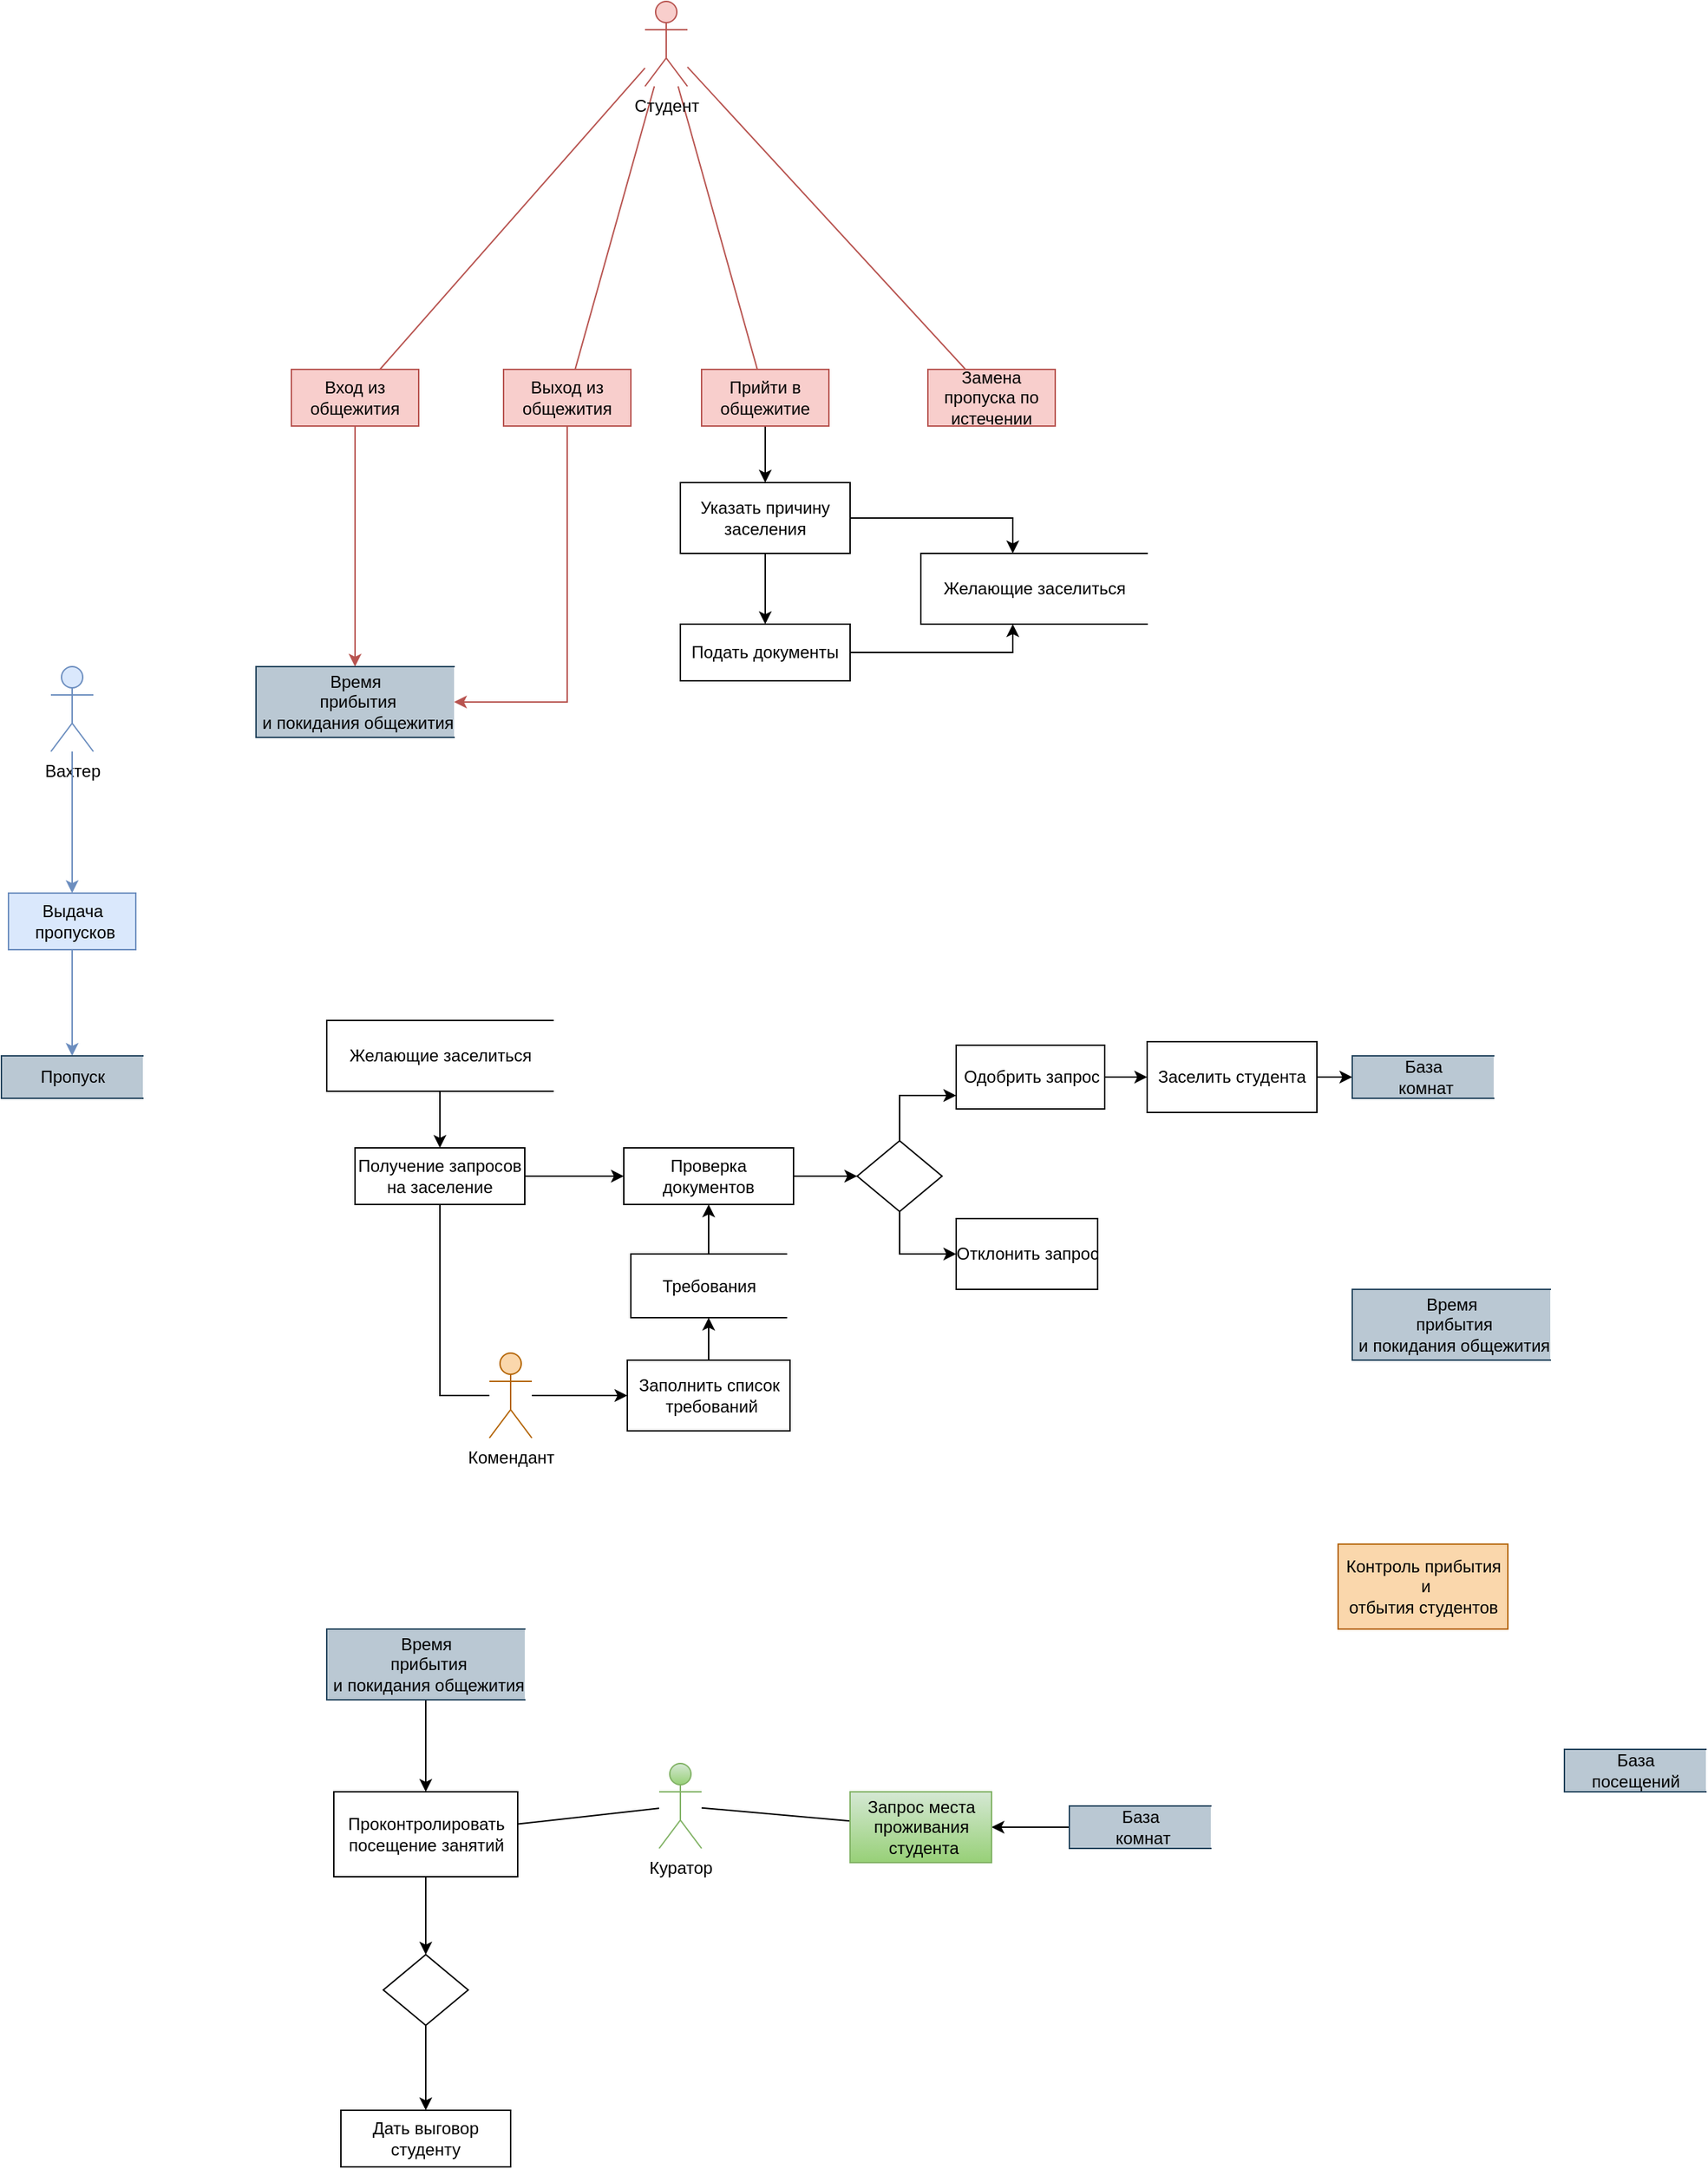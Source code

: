 <mxfile version="15.5.8" type="github">
  <diagram id="jD6TNM_BQeUBffr7h1Vu" name="Страница 1">
    <mxGraphModel dx="2012" dy="635" grid="1" gridSize="10" guides="1" tooltips="1" connect="1" arrows="1" fold="1" page="1" pageScale="1" pageWidth="827" pageHeight="1169" math="0" shadow="0">
      <root>
        <mxCell id="0" />
        <mxCell id="1" parent="0" />
        <mxCell id="icmjAIZ1aDsR7eF-hHrB-108" style="rounded=0;orthogonalLoop=1;jettySize=auto;html=1;startArrow=none;startFill=0;endArrow=none;endFill=0;fillColor=#f8cecc;strokeColor=#b85450;" parent="1" source="icmjAIZ1aDsR7eF-hHrB-1" target="icmjAIZ1aDsR7eF-hHrB-5" edge="1">
          <mxGeometry relative="1" as="geometry">
            <mxPoint x="225.059" y="100" as="sourcePoint" />
            <mxPoint x="225" y="150" as="targetPoint" />
          </mxGeometry>
        </mxCell>
        <mxCell id="tD3QRTbrXEDpXQR9bQmA-1" style="edgeStyle=none;rounded=0;orthogonalLoop=1;jettySize=auto;html=1;endArrow=none;endFill=0;fillColor=#f8cecc;strokeColor=#b85450;" parent="1" source="icmjAIZ1aDsR7eF-hHrB-1" target="icmjAIZ1aDsR7eF-hHrB-6" edge="1">
          <mxGeometry relative="1" as="geometry" />
        </mxCell>
        <mxCell id="tD3QRTbrXEDpXQR9bQmA-2" style="edgeStyle=none;rounded=0;orthogonalLoop=1;jettySize=auto;html=1;endArrow=none;endFill=0;fillColor=#f8cecc;strokeColor=#b85450;" parent="1" source="icmjAIZ1aDsR7eF-hHrB-1" target="icmjAIZ1aDsR7eF-hHrB-7" edge="1">
          <mxGeometry relative="1" as="geometry" />
        </mxCell>
        <mxCell id="tD3QRTbrXEDpXQR9bQmA-7" style="edgeStyle=none;rounded=0;orthogonalLoop=1;jettySize=auto;html=1;endArrow=none;endFill=0;fillColor=#f8cecc;strokeColor=#b85450;" parent="1" source="icmjAIZ1aDsR7eF-hHrB-1" target="tD3QRTbrXEDpXQR9bQmA-4" edge="1">
          <mxGeometry relative="1" as="geometry" />
        </mxCell>
        <mxCell id="icmjAIZ1aDsR7eF-hHrB-1" value="Студент&lt;br&gt;" style="shape=umlActor;verticalLabelPosition=bottom;verticalAlign=top;html=1;outlineConnect=0;fillColor=#f8cecc;strokeColor=#b85450;" parent="1" vertex="1">
          <mxGeometry x="210" width="30" height="60" as="geometry" />
        </mxCell>
        <mxCell id="OMxYR_F35L34IWSx0VG4-27" style="edgeStyle=orthogonalEdgeStyle;rounded=0;orthogonalLoop=1;jettySize=auto;html=1;endArrow=classic;endFill=1;fillColor=#f8cecc;strokeColor=#b85450;" edge="1" parent="1" source="icmjAIZ1aDsR7eF-hHrB-5" target="OMxYR_F35L34IWSx0VG4-26">
          <mxGeometry relative="1" as="geometry">
            <Array as="points">
              <mxPoint x="155" y="495" />
            </Array>
          </mxGeometry>
        </mxCell>
        <mxCell id="icmjAIZ1aDsR7eF-hHrB-5" value="&lt;span&gt;Выход из общежития&lt;/span&gt;" style="rounded=0;whiteSpace=wrap;html=1;fillColor=#f8cecc;strokeColor=#b85450;" parent="1" vertex="1">
          <mxGeometry x="110" y="260" width="90" height="40" as="geometry" />
        </mxCell>
        <mxCell id="OMxYR_F35L34IWSx0VG4-30" style="edgeStyle=orthogonalEdgeStyle;rounded=0;orthogonalLoop=1;jettySize=auto;html=1;endArrow=classic;endFill=1;" edge="1" parent="1" source="icmjAIZ1aDsR7eF-hHrB-6" target="OMxYR_F35L34IWSx0VG4-29">
          <mxGeometry relative="1" as="geometry" />
        </mxCell>
        <mxCell id="icmjAIZ1aDsR7eF-hHrB-6" value="&lt;span&gt;Прийти в общежитие&lt;/span&gt;" style="rounded=0;whiteSpace=wrap;html=1;fillColor=#f8cecc;strokeColor=#b85450;" parent="1" vertex="1">
          <mxGeometry x="250" y="260" width="90" height="40" as="geometry" />
        </mxCell>
        <mxCell id="icmjAIZ1aDsR7eF-hHrB-7" value="&lt;span&gt;Замена пропуска по истечении&lt;/span&gt;" style="rounded=0;whiteSpace=wrap;html=1;fillColor=#f8cecc;strokeColor=#b85450;" parent="1" vertex="1">
          <mxGeometry x="410" y="260" width="90" height="40" as="geometry" />
        </mxCell>
        <mxCell id="icmjAIZ1aDsR7eF-hHrB-11" value="Вахтер" style="shape=umlActor;verticalLabelPosition=bottom;verticalAlign=top;html=1;outlineConnect=0;fillColor=#dae8fc;strokeColor=#6c8ebf;" parent="1" vertex="1">
          <mxGeometry x="-210" y="470" width="30" height="60" as="geometry" />
        </mxCell>
        <mxCell id="icmjAIZ1aDsR7eF-hHrB-34" value="Время&lt;br&gt;&amp;nbsp;прибытия&lt;br&gt;&amp;nbsp;и покидания общежития" style="html=1;dashed=0;whitespace=wrap;shape=partialRectangle;right=0;fillColor=#bac8d3;strokeColor=#23445d;" parent="1" vertex="1">
          <mxGeometry x="710" y="910" width="140" height="50" as="geometry" />
        </mxCell>
        <mxCell id="icmjAIZ1aDsR7eF-hHrB-90" style="edgeStyle=orthogonalEdgeStyle;rounded=0;orthogonalLoop=1;jettySize=auto;html=1;startArrow=classic;startFill=1;endArrow=none;endFill=0;fillColor=#dae8fc;strokeColor=#6c8ebf;" parent="1" source="icmjAIZ1aDsR7eF-hHrB-37" target="icmjAIZ1aDsR7eF-hHrB-11" edge="1">
          <mxGeometry relative="1" as="geometry">
            <mxPoint x="175" y="605" as="targetPoint" />
          </mxGeometry>
        </mxCell>
        <mxCell id="icmjAIZ1aDsR7eF-hHrB-37" value="&lt;span&gt;Выдача&lt;br&gt;&amp;nbsp;пропусков&lt;/span&gt;" style="html=1;dashed=0;whitespace=wrap;fillColor=#dae8fc;strokeColor=#6c8ebf;" parent="1" vertex="1">
          <mxGeometry x="-240" y="630" width="90" height="40" as="geometry" />
        </mxCell>
        <mxCell id="icmjAIZ1aDsR7eF-hHrB-43" style="edgeStyle=orthogonalEdgeStyle;rounded=0;orthogonalLoop=1;jettySize=auto;html=1;entryX=0.5;entryY=1;entryDx=0;entryDy=0;startArrow=classic;startFill=1;endArrow=none;endFill=0;fillColor=#dae8fc;strokeColor=#6c8ebf;" parent="1" source="icmjAIZ1aDsR7eF-hHrB-40" target="icmjAIZ1aDsR7eF-hHrB-37" edge="1">
          <mxGeometry relative="1" as="geometry" />
        </mxCell>
        <mxCell id="icmjAIZ1aDsR7eF-hHrB-40" value="Пропуск" style="html=1;dashed=0;whitespace=wrap;shape=partialRectangle;right=0;fillColor=#bac8d3;strokeColor=#23445d;" parent="1" vertex="1">
          <mxGeometry x="-245" y="745" width="100" height="30" as="geometry" />
        </mxCell>
        <mxCell id="OMxYR_F35L34IWSx0VG4-42" style="edgeStyle=orthogonalEdgeStyle;rounded=0;orthogonalLoop=1;jettySize=auto;html=1;endArrow=none;endFill=0;" edge="1" parent="1" source="icmjAIZ1aDsR7eF-hHrB-44" target="OMxYR_F35L34IWSx0VG4-40">
          <mxGeometry relative="1" as="geometry">
            <Array as="points">
              <mxPoint x="65" y="985" />
            </Array>
          </mxGeometry>
        </mxCell>
        <mxCell id="OMxYR_F35L34IWSx0VG4-64" style="edgeStyle=orthogonalEdgeStyle;rounded=0;orthogonalLoop=1;jettySize=auto;html=1;endArrow=classic;endFill=1;" edge="1" parent="1" source="icmjAIZ1aDsR7eF-hHrB-44" target="OMxYR_F35L34IWSx0VG4-62">
          <mxGeometry relative="1" as="geometry" />
        </mxCell>
        <mxCell id="icmjAIZ1aDsR7eF-hHrB-44" value="Комендант" style="shape=umlActor;verticalLabelPosition=bottom;verticalAlign=top;html=1;outlineConnect=0;fillColor=#fad7ac;strokeColor=#b46504;" parent="1" vertex="1">
          <mxGeometry x="100" y="955" width="30" height="60" as="geometry" />
        </mxCell>
        <mxCell id="icmjAIZ1aDsR7eF-hHrB-49" style="edgeStyle=orthogonalEdgeStyle;rounded=0;orthogonalLoop=1;jettySize=auto;html=1;exitX=0.5;exitY=0;exitDx=0;exitDy=0;entryX=0.5;entryY=1;entryDx=0;entryDy=0;startArrow=classic;startFill=1;endArrow=none;endFill=0;fillColor=#fad7ac;strokeColor=#b46504;" parent="1" target="icmjAIZ1aDsR7eF-hHrB-45" edge="1">
          <mxGeometry relative="1" as="geometry">
            <mxPoint x="25.0" y="1070" as="sourcePoint" />
          </mxGeometry>
        </mxCell>
        <mxCell id="OMxYR_F35L34IWSx0VG4-23" style="edgeStyle=orthogonalEdgeStyle;rounded=0;orthogonalLoop=1;jettySize=auto;html=1;endArrow=classic;endFill=1;" edge="1" parent="1" source="icmjAIZ1aDsR7eF-hHrB-53" target="icmjAIZ1aDsR7eF-hHrB-69">
          <mxGeometry relative="1" as="geometry" />
        </mxCell>
        <mxCell id="icmjAIZ1aDsR7eF-hHrB-53" value="База&lt;br&gt;&amp;nbsp;комнат" style="html=1;dashed=0;whitespace=wrap;shape=partialRectangle;right=0;fillColor=#bac8d3;strokeColor=#23445d;" parent="1" vertex="1">
          <mxGeometry x="510" y="1275" width="100" height="30" as="geometry" />
        </mxCell>
        <mxCell id="icmjAIZ1aDsR7eF-hHrB-59" value="&lt;span&gt;Контроль прибытия&lt;br&gt;&amp;nbsp;и &lt;br&gt;отбытия студентов&lt;/span&gt;" style="html=1;dashed=0;whitespace=wrap;fillColor=#fad7ac;strokeColor=#b46504;" parent="1" vertex="1">
          <mxGeometry x="700" y="1090" width="120" height="60" as="geometry" />
        </mxCell>
        <mxCell id="OMxYR_F35L34IWSx0VG4-3" style="rounded=0;orthogonalLoop=1;jettySize=auto;html=1;endArrow=none;endFill=0;" edge="1" parent="1" source="icmjAIZ1aDsR7eF-hHrB-65" target="OMxYR_F35L34IWSx0VG4-80">
          <mxGeometry relative="1" as="geometry">
            <mxPoint x="118.75" y="1350" as="targetPoint" />
          </mxGeometry>
        </mxCell>
        <mxCell id="OMxYR_F35L34IWSx0VG4-4" style="rounded=0;orthogonalLoop=1;jettySize=auto;html=1;endArrow=none;endFill=0;" edge="1" parent="1" source="icmjAIZ1aDsR7eF-hHrB-65" target="icmjAIZ1aDsR7eF-hHrB-69">
          <mxGeometry relative="1" as="geometry" />
        </mxCell>
        <mxCell id="icmjAIZ1aDsR7eF-hHrB-65" value="Куратор" style="shape=umlActor;verticalLabelPosition=bottom;verticalAlign=top;html=1;outlineConnect=0;labelBackgroundColor=none;fillColor=#d5e8d4;gradientColor=#97d077;strokeColor=#82b366;" parent="1" vertex="1">
          <mxGeometry x="220" y="1245" width="30" height="60" as="geometry" />
        </mxCell>
        <mxCell id="OMxYR_F35L34IWSx0VG4-17" style="edgeStyle=orthogonalEdgeStyle;rounded=0;orthogonalLoop=1;jettySize=auto;html=1;endArrow=classic;endFill=1;" edge="1" parent="1" source="OMxYR_F35L34IWSx0VG4-80" target="OMxYR_F35L34IWSx0VG4-69">
          <mxGeometry relative="1" as="geometry">
            <mxPoint x="30.0" y="1375" as="sourcePoint" />
            <mxPoint x="-75.0" y="1420" as="targetPoint" />
          </mxGeometry>
        </mxCell>
        <mxCell id="icmjAIZ1aDsR7eF-hHrB-69" value="&lt;span&gt;Запрос места&lt;/span&gt;&lt;br&gt;&lt;span&gt;проживания&lt;br&gt;&amp;nbsp;студента&lt;/span&gt;" style="html=1;dashed=0;whitespace=wrap;fillColor=#d5e8d4;gradientColor=#97d077;strokeColor=#82b366;" parent="1" vertex="1">
          <mxGeometry x="355" y="1265" width="100" height="50" as="geometry" />
        </mxCell>
        <mxCell id="pvDZKcuIj3iCTg0gMcYO-1" value="База&lt;br&gt;посещений" style="html=1;dashed=0;whitespace=wrap;shape=partialRectangle;right=0;fillColor=#bac8d3;strokeColor=#23445d;" parent="1" vertex="1">
          <mxGeometry x="860" y="1235" width="100" height="30" as="geometry" />
        </mxCell>
        <mxCell id="OMxYR_F35L34IWSx0VG4-22" style="edgeStyle=orthogonalEdgeStyle;rounded=0;orthogonalLoop=1;jettySize=auto;html=1;endArrow=classic;endFill=1;" edge="1" parent="1" source="pvDZKcuIj3iCTg0gMcYO-3" target="OMxYR_F35L34IWSx0VG4-80">
          <mxGeometry relative="1" as="geometry">
            <mxPoint x="80" y="1350" as="targetPoint" />
          </mxGeometry>
        </mxCell>
        <mxCell id="pvDZKcuIj3iCTg0gMcYO-3" value="&lt;span&gt;Время&lt;br&gt;&amp;nbsp;прибытия&lt;br&gt;&amp;nbsp;и покидания общежития&lt;/span&gt;" style="html=1;dashed=0;whitespace=wrap;shape=partialRectangle;right=0;fillColor=#bac8d3;strokeColor=#23445d;" parent="1" vertex="1">
          <mxGeometry x="-15" y="1150" width="140" height="50" as="geometry" />
        </mxCell>
        <mxCell id="OMxYR_F35L34IWSx0VG4-25" style="rounded=0;orthogonalLoop=1;jettySize=auto;html=1;endArrow=classic;endFill=1;fillColor=#f8cecc;strokeColor=#b85450;edgeStyle=orthogonalEdgeStyle;" edge="1" parent="1" source="tD3QRTbrXEDpXQR9bQmA-4" target="OMxYR_F35L34IWSx0VG4-26">
          <mxGeometry relative="1" as="geometry" />
        </mxCell>
        <mxCell id="tD3QRTbrXEDpXQR9bQmA-4" value="&lt;span&gt;Вход из общежития&lt;/span&gt;" style="rounded=0;whiteSpace=wrap;html=1;fillColor=#f8cecc;strokeColor=#b85450;" parent="1" vertex="1">
          <mxGeometry x="-40" y="260" width="90" height="40" as="geometry" />
        </mxCell>
        <mxCell id="OMxYR_F35L34IWSx0VG4-15" style="edgeStyle=none;rounded=0;orthogonalLoop=1;jettySize=auto;html=1;exitX=0;exitY=0.5;exitDx=0;exitDy=0;endArrow=none;endFill=0;" edge="1" parent="1">
          <mxGeometry relative="1" as="geometry">
            <mxPoint x="30.0" y="1375" as="sourcePoint" />
            <mxPoint x="30.0" y="1375" as="targetPoint" />
          </mxGeometry>
        </mxCell>
        <mxCell id="OMxYR_F35L34IWSx0VG4-19" value="Дать выговор студенту" style="rounded=0;whiteSpace=wrap;html=1;" vertex="1" parent="1">
          <mxGeometry x="-5" y="1490" width="120" height="40" as="geometry" />
        </mxCell>
        <mxCell id="OMxYR_F35L34IWSx0VG4-26" value="Время&lt;br&gt;&amp;nbsp;прибытия&lt;br&gt;&amp;nbsp;и покидания общежития" style="html=1;dashed=0;whitespace=wrap;shape=partialRectangle;right=0;fillColor=#bac8d3;strokeColor=#23445d;" vertex="1" parent="1">
          <mxGeometry x="-65" y="470" width="140" height="50" as="geometry" />
        </mxCell>
        <mxCell id="OMxYR_F35L34IWSx0VG4-34" style="edgeStyle=orthogonalEdgeStyle;rounded=0;orthogonalLoop=1;jettySize=auto;html=1;endArrow=classic;endFill=1;" edge="1" parent="1" source="OMxYR_F35L34IWSx0VG4-28" target="OMxYR_F35L34IWSx0VG4-32">
          <mxGeometry relative="1" as="geometry">
            <Array as="points">
              <mxPoint x="470" y="460" />
            </Array>
          </mxGeometry>
        </mxCell>
        <mxCell id="OMxYR_F35L34IWSx0VG4-28" value="Подать документы" style="rounded=0;whiteSpace=wrap;html=1;" vertex="1" parent="1">
          <mxGeometry x="235" y="440" width="120" height="40" as="geometry" />
        </mxCell>
        <mxCell id="OMxYR_F35L34IWSx0VG4-31" style="edgeStyle=orthogonalEdgeStyle;rounded=0;orthogonalLoop=1;jettySize=auto;html=1;endArrow=classic;endFill=1;" edge="1" parent="1" source="OMxYR_F35L34IWSx0VG4-29" target="OMxYR_F35L34IWSx0VG4-28">
          <mxGeometry relative="1" as="geometry" />
        </mxCell>
        <mxCell id="OMxYR_F35L34IWSx0VG4-33" style="edgeStyle=orthogonalEdgeStyle;rounded=0;orthogonalLoop=1;jettySize=auto;html=1;endArrow=classic;endFill=1;" edge="1" parent="1" source="OMxYR_F35L34IWSx0VG4-29" target="OMxYR_F35L34IWSx0VG4-32">
          <mxGeometry relative="1" as="geometry">
            <Array as="points">
              <mxPoint x="470" y="365" />
            </Array>
          </mxGeometry>
        </mxCell>
        <mxCell id="OMxYR_F35L34IWSx0VG4-29" value="Указать причину заселения" style="rounded=0;whiteSpace=wrap;html=1;" vertex="1" parent="1">
          <mxGeometry x="235" y="340" width="120" height="50" as="geometry" />
        </mxCell>
        <mxCell id="OMxYR_F35L34IWSx0VG4-32" value="Желающие заселиться" style="html=1;dashed=0;whitespace=wrap;shape=partialRectangle;right=0;" vertex="1" parent="1">
          <mxGeometry x="405" y="390" width="160" height="50" as="geometry" />
        </mxCell>
        <mxCell id="OMxYR_F35L34IWSx0VG4-44" style="edgeStyle=orthogonalEdgeStyle;rounded=0;orthogonalLoop=1;jettySize=auto;html=1;endArrow=classic;endFill=1;" edge="1" parent="1" source="OMxYR_F35L34IWSx0VG4-37" target="OMxYR_F35L34IWSx0VG4-40">
          <mxGeometry relative="1" as="geometry" />
        </mxCell>
        <mxCell id="OMxYR_F35L34IWSx0VG4-37" value="Желающие заселиться" style="html=1;dashed=0;whitespace=wrap;shape=partialRectangle;right=0;" vertex="1" parent="1">
          <mxGeometry x="-15" y="720" width="160" height="50" as="geometry" />
        </mxCell>
        <mxCell id="OMxYR_F35L34IWSx0VG4-47" style="edgeStyle=orthogonalEdgeStyle;rounded=0;orthogonalLoop=1;jettySize=auto;html=1;endArrow=classic;endFill=1;" edge="1" parent="1" source="OMxYR_F35L34IWSx0VG4-40" target="OMxYR_F35L34IWSx0VG4-46">
          <mxGeometry relative="1" as="geometry" />
        </mxCell>
        <mxCell id="OMxYR_F35L34IWSx0VG4-40" value="Получение запросов на заселение" style="rounded=0;whiteSpace=wrap;html=1;" vertex="1" parent="1">
          <mxGeometry x="5" y="810" width="120" height="40" as="geometry" />
        </mxCell>
        <mxCell id="OMxYR_F35L34IWSx0VG4-56" style="edgeStyle=orthogonalEdgeStyle;rounded=0;orthogonalLoop=1;jettySize=auto;html=1;endArrow=classic;endFill=1;" edge="1" parent="1" source="OMxYR_F35L34IWSx0VG4-46" target="OMxYR_F35L34IWSx0VG4-55">
          <mxGeometry relative="1" as="geometry" />
        </mxCell>
        <mxCell id="OMxYR_F35L34IWSx0VG4-46" value="Проверка документов" style="rounded=0;whiteSpace=wrap;html=1;" vertex="1" parent="1">
          <mxGeometry x="195" y="810" width="120" height="40" as="geometry" />
        </mxCell>
        <mxCell id="OMxYR_F35L34IWSx0VG4-53" style="edgeStyle=orthogonalEdgeStyle;rounded=0;orthogonalLoop=1;jettySize=auto;html=1;endArrow=classic;endFill=1;" edge="1" parent="1" source="OMxYR_F35L34IWSx0VG4-52" target="OMxYR_F35L34IWSx0VG4-46">
          <mxGeometry relative="1" as="geometry" />
        </mxCell>
        <mxCell id="OMxYR_F35L34IWSx0VG4-52" value="Требования" style="html=1;dashed=0;whitespace=wrap;shape=partialRectangle;right=0;" vertex="1" parent="1">
          <mxGeometry x="200" y="885" width="110" height="45" as="geometry" />
        </mxCell>
        <mxCell id="OMxYR_F35L34IWSx0VG4-59" style="edgeStyle=orthogonalEdgeStyle;rounded=0;orthogonalLoop=1;jettySize=auto;html=1;endArrow=classic;endFill=1;" edge="1" parent="1" source="OMxYR_F35L34IWSx0VG4-55" target="OMxYR_F35L34IWSx0VG4-58">
          <mxGeometry relative="1" as="geometry">
            <Array as="points">
              <mxPoint x="390" y="773" />
            </Array>
          </mxGeometry>
        </mxCell>
        <mxCell id="OMxYR_F35L34IWSx0VG4-60" style="edgeStyle=orthogonalEdgeStyle;rounded=0;orthogonalLoop=1;jettySize=auto;html=1;endArrow=classic;endFill=1;" edge="1" parent="1" source="OMxYR_F35L34IWSx0VG4-55" target="OMxYR_F35L34IWSx0VG4-57">
          <mxGeometry relative="1" as="geometry">
            <Array as="points">
              <mxPoint x="390" y="885" />
            </Array>
          </mxGeometry>
        </mxCell>
        <mxCell id="OMxYR_F35L34IWSx0VG4-55" value="" style="shape=rhombus;html=1;dashed=0;whitespace=wrap;perimeter=rhombusPerimeter;" vertex="1" parent="1">
          <mxGeometry x="360" y="805" width="60" height="50" as="geometry" />
        </mxCell>
        <mxCell id="OMxYR_F35L34IWSx0VG4-57" value="Отклонить запрос" style="html=1;dashed=0;whitespace=wrap;" vertex="1" parent="1">
          <mxGeometry x="430" y="860" width="100" height="50" as="geometry" />
        </mxCell>
        <mxCell id="OMxYR_F35L34IWSx0VG4-68" style="edgeStyle=orthogonalEdgeStyle;rounded=0;orthogonalLoop=1;jettySize=auto;html=1;endArrow=classic;endFill=1;" edge="1" parent="1" source="OMxYR_F35L34IWSx0VG4-58" target="OMxYR_F35L34IWSx0VG4-65">
          <mxGeometry relative="1" as="geometry" />
        </mxCell>
        <mxCell id="OMxYR_F35L34IWSx0VG4-58" value="Одобрить запрос" style="html=1;dashed=0;whitespace=wrap;" vertex="1" parent="1">
          <mxGeometry x="430" y="737.5" width="105" height="45" as="geometry" />
        </mxCell>
        <mxCell id="OMxYR_F35L34IWSx0VG4-63" style="edgeStyle=orthogonalEdgeStyle;rounded=0;orthogonalLoop=1;jettySize=auto;html=1;endArrow=classic;endFill=1;" edge="1" parent="1" source="OMxYR_F35L34IWSx0VG4-62" target="OMxYR_F35L34IWSx0VG4-52">
          <mxGeometry relative="1" as="geometry" />
        </mxCell>
        <mxCell id="OMxYR_F35L34IWSx0VG4-62" value="Заполнить список&lt;br&gt;&amp;nbsp;требований" style="html=1;dashed=0;whitespace=wrap;" vertex="1" parent="1">
          <mxGeometry x="197.5" y="960" width="115" height="50" as="geometry" />
        </mxCell>
        <mxCell id="OMxYR_F35L34IWSx0VG4-67" style="edgeStyle=orthogonalEdgeStyle;rounded=0;orthogonalLoop=1;jettySize=auto;html=1;endArrow=classic;endFill=1;" edge="1" parent="1" source="OMxYR_F35L34IWSx0VG4-65" target="OMxYR_F35L34IWSx0VG4-66">
          <mxGeometry relative="1" as="geometry" />
        </mxCell>
        <mxCell id="OMxYR_F35L34IWSx0VG4-65" value="Заселить студента" style="rounded=0;whiteSpace=wrap;html=1;" vertex="1" parent="1">
          <mxGeometry x="565" y="735" width="120" height="50" as="geometry" />
        </mxCell>
        <mxCell id="OMxYR_F35L34IWSx0VG4-66" value="База&lt;br&gt;&amp;nbsp;комнат" style="html=1;dashed=0;whitespace=wrap;shape=partialRectangle;right=0;fillColor=#bac8d3;strokeColor=#23445d;" vertex="1" parent="1">
          <mxGeometry x="710" y="745" width="100" height="30" as="geometry" />
        </mxCell>
        <mxCell id="OMxYR_F35L34IWSx0VG4-84" style="edgeStyle=orthogonalEdgeStyle;rounded=0;orthogonalLoop=1;jettySize=auto;html=1;endArrow=classic;endFill=1;" edge="1" parent="1" source="OMxYR_F35L34IWSx0VG4-69" target="OMxYR_F35L34IWSx0VG4-19">
          <mxGeometry relative="1" as="geometry" />
        </mxCell>
        <mxCell id="OMxYR_F35L34IWSx0VG4-69" value="" style="shape=rhombus;html=1;dashed=0;whitespace=wrap;perimeter=rhombusPerimeter;" vertex="1" parent="1">
          <mxGeometry x="25" y="1380" width="60" height="50" as="geometry" />
        </mxCell>
        <mxCell id="OMxYR_F35L34IWSx0VG4-80" value="Проконтролировать&lt;br&gt;посещение занятий" style="html=1;dashed=0;whitespace=wrap;" vertex="1" parent="1">
          <mxGeometry x="-10" y="1265" width="130" height="60" as="geometry" />
        </mxCell>
      </root>
    </mxGraphModel>
  </diagram>
</mxfile>
